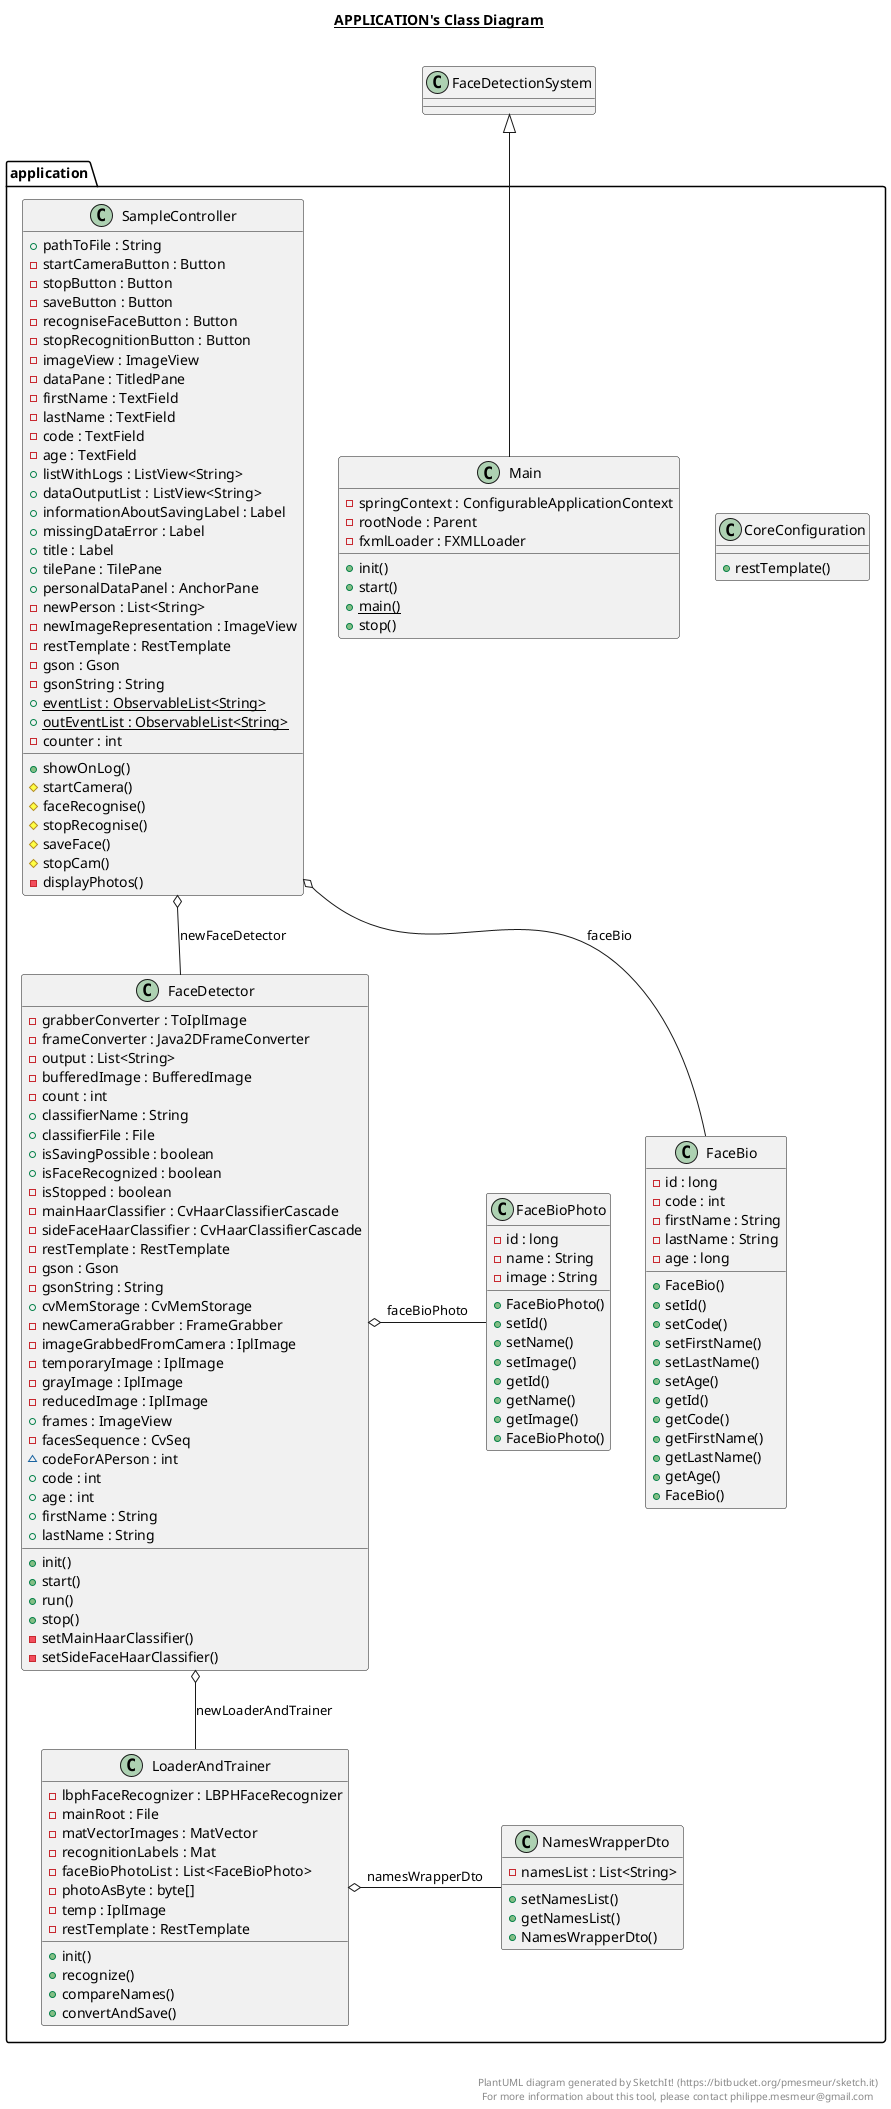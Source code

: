 @startuml

title __APPLICATION's Class Diagram__\n

  package application {
    class CoreConfiguration {
        + restTemplate()
    }
  }
  

  package application {
    class FaceBio {
        - id : long
        - code : int
        - firstName : String
        - lastName : String
        - age : long
        + FaceBio()
        + setId()
        + setCode()
        + setFirstName()
        + setLastName()
        + setAge()
        + getId()
        + getCode()
        + getFirstName()
        + getLastName()
        + getAge()
        + FaceBio()
    }
  }

  package application {
    class FaceBioPhoto {
        - id : long
        - name : String
        - image : String
        + FaceBioPhoto()
        + setId()
        + setName()
        + setImage()
        + getId()
        + getName()
        + getImage()
        + FaceBioPhoto()
    }
  }
  

  package application {
    class FaceDetector {
        - grabberConverter : ToIplImage
        - frameConverter : Java2DFrameConverter
        - output : List<String>
        - bufferedImage : BufferedImage
        - count : int
        + classifierName : String
        + classifierFile : File
        + isSavingPossible : boolean
        + isFaceRecognized : boolean
        - isStopped : boolean
        - mainHaarClassifier : CvHaarClassifierCascade
        - sideFaceHaarClassifier : CvHaarClassifierCascade
        - restTemplate : RestTemplate
        - gson : Gson
        - gsonString : String
        + cvMemStorage : CvMemStorage
        - newCameraGrabber : FrameGrabber
        - imageGrabbedFromCamera : IplImage
        - temporaryImage : IplImage
        - grayImage : IplImage
        - reducedImage : IplImage
        + frames : ImageView
        - facesSequence : CvSeq
        ~ codeForAPerson : int
        + code : int
        + age : int
        + firstName : String
        + lastName : String
        + init()
        + start()
        + run()
        + stop()
        - setMainHaarClassifier()
        - setSideFaceHaarClassifier()
    }
  }
  

  package application {
    class LoaderAndTrainer {
        - lbphFaceRecognizer : LBPHFaceRecognizer
        - mainRoot : File
        - matVectorImages : MatVector
        - recognitionLabels : Mat
        - faceBioPhotoList : List<FaceBioPhoto>
        - photoAsByte : byte[]
        - temp : IplImage
        - restTemplate : RestTemplate
        + init()
        + recognize()
        + compareNames()
        + convertAndSave()
    }
  }
  

  package application {
    class Main {
        - springContext : ConfigurableApplicationContext
        - rootNode : Parent
        - fxmlLoader : FXMLLoader
        + init()
        + start()
        {static} + main()
        + stop()
    }
  }
  

  package application {
    class NamesWrapperDto {
        - namesList : List<String>
        + setNamesList()
        + getNamesList()
        + NamesWrapperDto()
    }
  }
  

  package application {
    class SampleController {
        + pathToFile : String
        - startCameraButton : Button
        - stopButton : Button
        - saveButton : Button
        - recogniseFaceButton : Button
        - stopRecognitionButton : Button
        - imageView : ImageView
        - dataPane : TitledPane
        - firstName : TextField
        - lastName : TextField
        - code : TextField
        - age : TextField
        + listWithLogs : ListView<String>
        + dataOutputList : ListView<String>
        + informationAboutSavingLabel : Label
        + missingDataError : Label
        + title : Label
        + tilePane : TilePane
        + personalDataPanel : AnchorPane
        - newPerson : List<String>
        - newImageRepresentation : ImageView
        - restTemplate : RestTemplate
        - gson : Gson
        - gsonString : String
        {static} + eventList : ObservableList<String>
        {static} + outEventList : ObservableList<String>
        - counter : int
        + showOnLog()
        # startCamera()
        # faceRecognise()
        # stopRecognise()
        # saveFace()
        # stopCam()
        - displayPhotos()
    }
  }
  

  FaceDetector o-- LoaderAndTrainer : newLoaderAndTrainer
  FaceDetector o- FaceBioPhoto : faceBioPhoto
  LoaderAndTrainer o- NamesWrapperDto : namesWrapperDto
  Main -up-|> FaceDetectionSystem
  SampleController o-- FaceDetector : newFaceDetector
  SampleController o-- FaceBio : faceBio


right footer


PlantUML diagram generated by SketchIt! (https://bitbucket.org/pmesmeur/sketch.it)
For more information about this tool, please contact philippe.mesmeur@gmail.com
endfooter

@enduml
